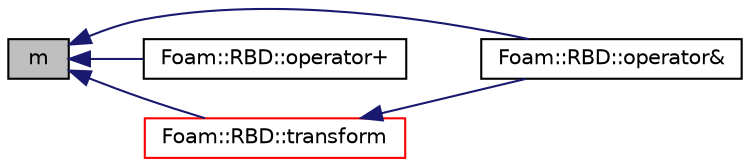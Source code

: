 digraph "m"
{
  bgcolor="transparent";
  edge [fontname="Helvetica",fontsize="10",labelfontname="Helvetica",labelfontsize="10"];
  node [fontname="Helvetica",fontsize="10",shape=record];
  rankdir="LR";
  Node1 [label="m",height=0.2,width=0.4,color="black", fillcolor="grey75", style="filled", fontcolor="black"];
  Node1 -> Node2 [dir="back",color="midnightblue",fontsize="10",style="solid",fontname="Helvetica"];
  Node2 [label="Foam::RBD::operator&",height=0.2,width=0.4,color="black",URL="$a11030.html#aa766368d440242c09d5124c07d7256c1",tooltip="Inner-product with a spatialVector (e.g. velocity returning the momentum) "];
  Node1 -> Node3 [dir="back",color="midnightblue",fontsize="10",style="solid",fontname="Helvetica"];
  Node3 [label="Foam::RBD::operator+",height=0.2,width=0.4,color="black",URL="$a11030.html#a48e85a517f35c093d3fffb02a8f75966",tooltip="Return the rigid-body inertia of the combined body. "];
  Node1 -> Node4 [dir="back",color="midnightblue",fontsize="10",style="solid",fontname="Helvetica"];
  Node4 [label="Foam::RBD::transform",height=0.2,width=0.4,color="red",URL="$a11030.html#a10dd9bca0bf36e563d863b8aaec9aa00",tooltip="Return (^BX_A)^* I ^AX_B. "];
  Node4 -> Node2 [dir="back",color="midnightblue",fontsize="10",style="solid",fontname="Helvetica"];
}
